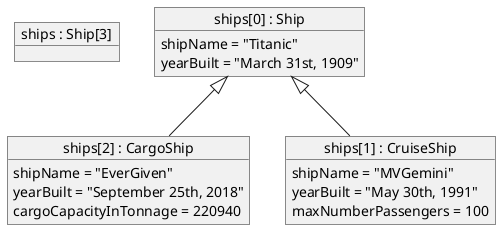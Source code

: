 @startuml
'https://plantuml.com/object-diagram
object "ships : Ship[3]" as ships

object "ships[0] : Ship" as s0 {
    shipName = "Titanic"
    yearBuilt = "March 31st, 1909"
}
object "ships[2] : CargoShip" as s1 {
    shipName = "EverGiven"
    yearBuilt = "September 25th, 2018"
    cargoCapacityInTonnage = 220940
}
object "ships[1] : CruiseShip" as s2 {
    shipName = "MVGemini"
    yearBuilt = "May 30th, 1991"
    maxNumberPassengers = 100
}

' Hierarchy
s0 <|-- s1
s0 <|-- s2


@enduml
